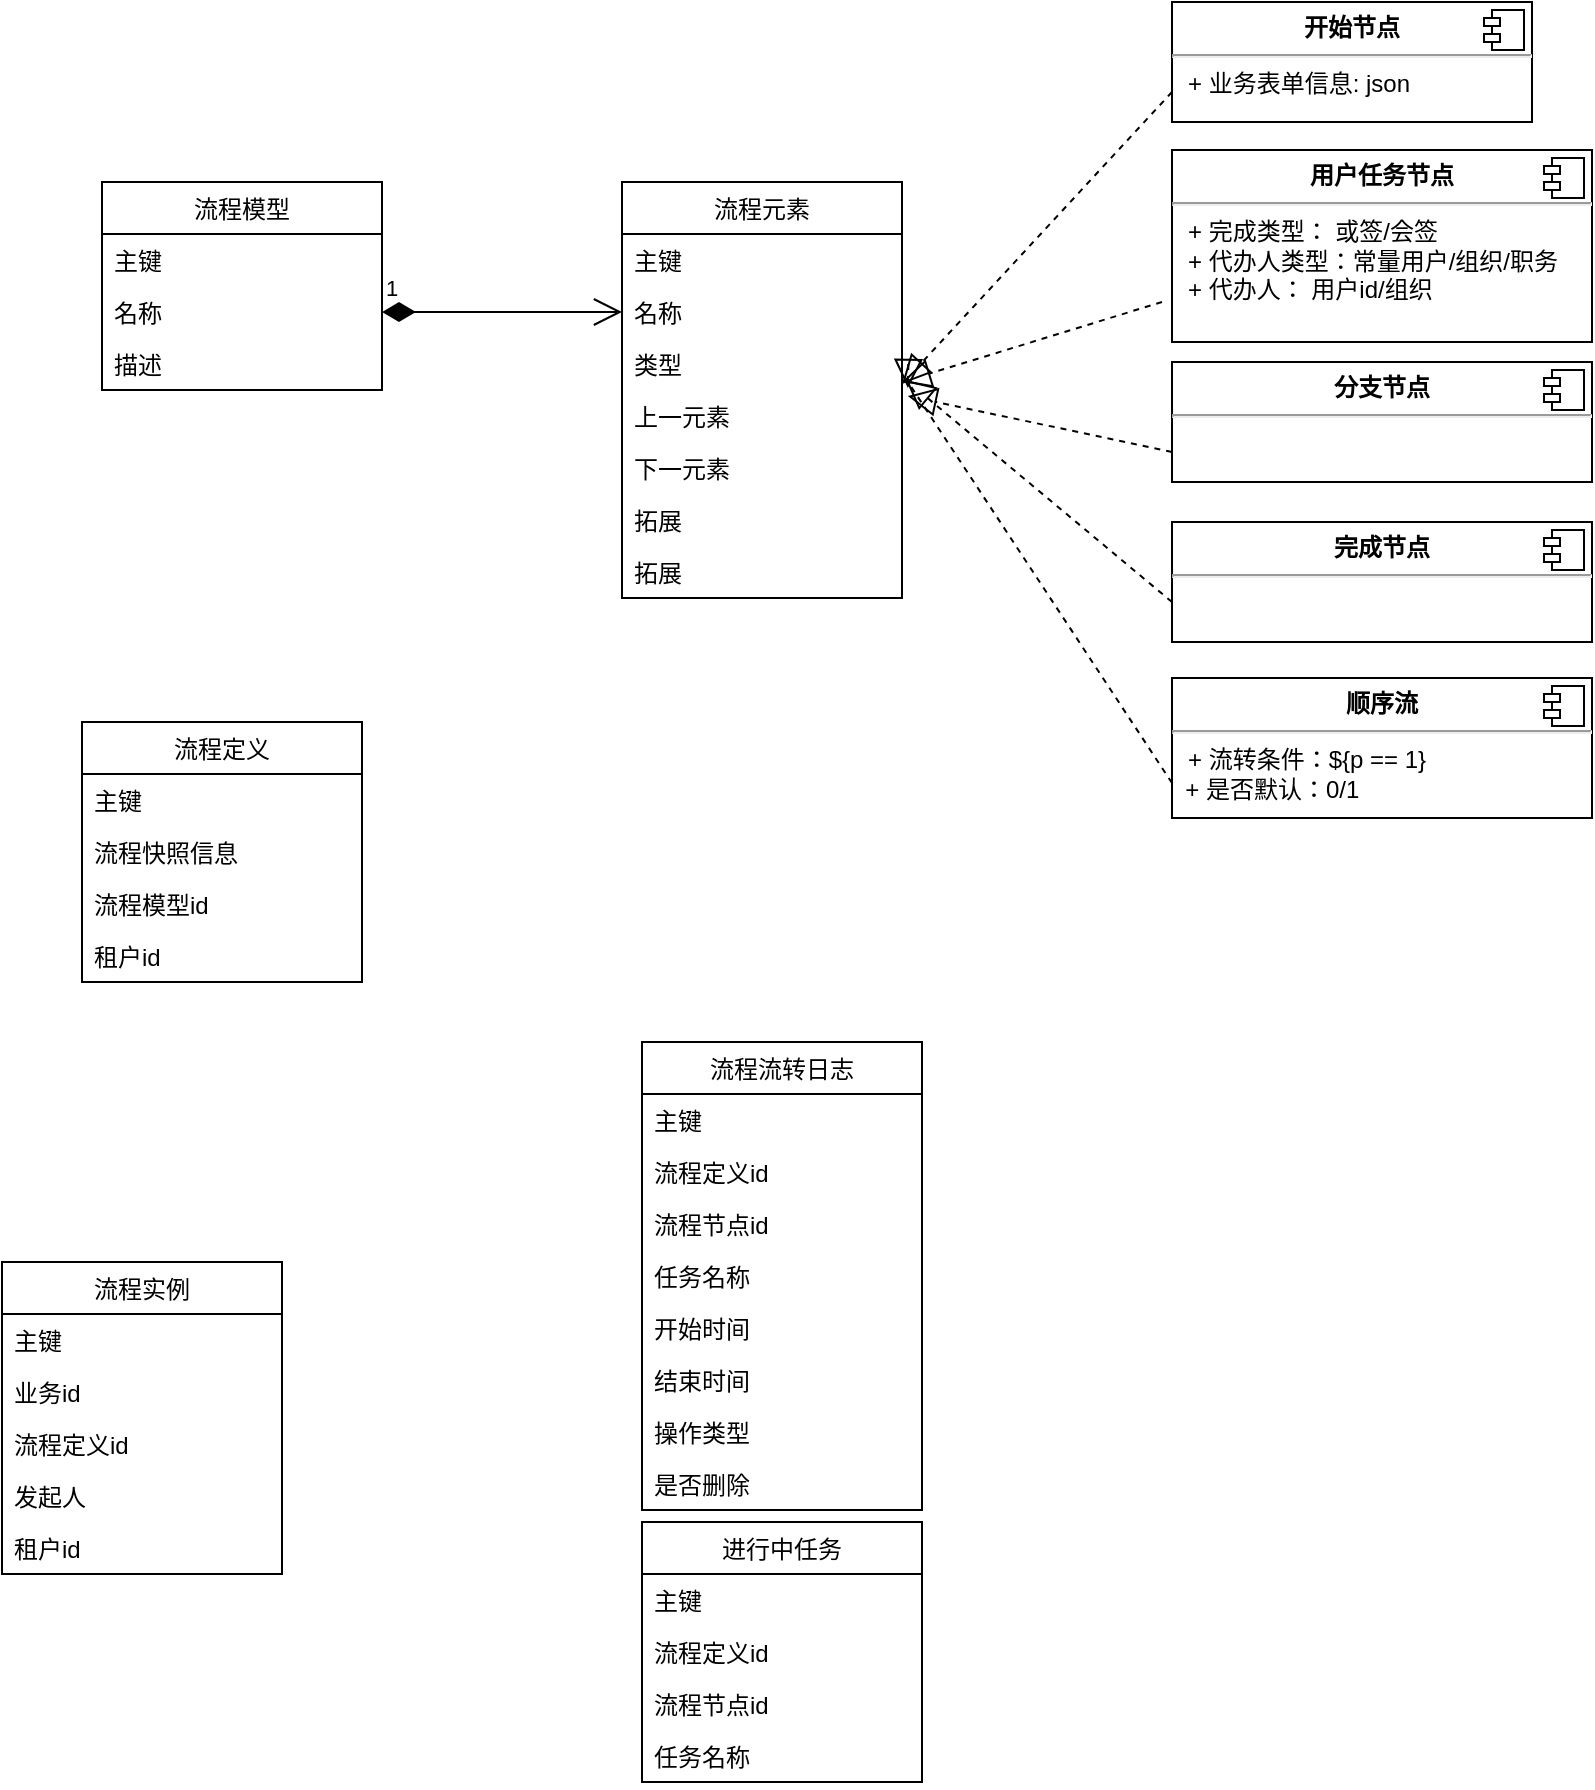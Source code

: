 <mxfile version="20.2.3" type="device"><diagram id="kgpKYQtTHZ0yAKxKKP6v" name="object"><mxGraphModel dx="1422" dy="833" grid="1" gridSize="10" guides="1" tooltips="1" connect="1" arrows="1" fold="1" page="1" pageScale="1" pageWidth="850" pageHeight="1100" math="0" shadow="0"><root><mxCell id="0"/><mxCell id="1" parent="0"/><mxCell id="XxIILgXj8EMPHM-rxq7w-4" value="流程模型" style="swimlane;fontStyle=0;childLayout=stackLayout;horizontal=1;startSize=26;fillColor=none;horizontalStack=0;resizeParent=1;resizeParentMax=0;resizeLast=0;collapsible=1;marginBottom=0;" parent="1" vertex="1"><mxGeometry x="90" y="700" width="140" height="104" as="geometry"><mxRectangle x="80" y="840" width="90" height="30" as="alternateBounds"/></mxGeometry></mxCell><mxCell id="XxIILgXj8EMPHM-rxq7w-5" value="主键" style="text;strokeColor=none;fillColor=none;align=left;verticalAlign=top;spacingLeft=4;spacingRight=4;overflow=hidden;rotatable=0;points=[[0,0.5],[1,0.5]];portConstraint=eastwest;" parent="XxIILgXj8EMPHM-rxq7w-4" vertex="1"><mxGeometry y="26" width="140" height="26" as="geometry"/></mxCell><mxCell id="XxIILgXj8EMPHM-rxq7w-9" value="名称" style="text;strokeColor=none;fillColor=none;align=left;verticalAlign=top;spacingLeft=4;spacingRight=4;overflow=hidden;rotatable=0;points=[[0,0.5],[1,0.5]];portConstraint=eastwest;" parent="XxIILgXj8EMPHM-rxq7w-4" vertex="1"><mxGeometry y="52" width="140" height="26" as="geometry"/></mxCell><mxCell id="XxIILgXj8EMPHM-rxq7w-6" value="描述" style="text;strokeColor=none;fillColor=none;align=left;verticalAlign=top;spacingLeft=4;spacingRight=4;overflow=hidden;rotatable=0;points=[[0,0.5],[1,0.5]];portConstraint=eastwest;" parent="XxIILgXj8EMPHM-rxq7w-4" vertex="1"><mxGeometry y="78" width="140" height="26" as="geometry"/></mxCell><mxCell id="XxIILgXj8EMPHM-rxq7w-10" value="流程元素" style="swimlane;fontStyle=0;childLayout=stackLayout;horizontal=1;startSize=26;fillColor=none;horizontalStack=0;resizeParent=1;resizeParentMax=0;resizeLast=0;collapsible=1;marginBottom=0;" parent="1" vertex="1"><mxGeometry x="350" y="700" width="140" height="208" as="geometry"><mxRectangle x="380" y="710" width="90" height="30" as="alternateBounds"/></mxGeometry></mxCell><mxCell id="XxIILgXj8EMPHM-rxq7w-11" value="主键" style="text;strokeColor=none;fillColor=none;align=left;verticalAlign=top;spacingLeft=4;spacingRight=4;overflow=hidden;rotatable=0;points=[[0,0.5],[1,0.5]];portConstraint=eastwest;" parent="XxIILgXj8EMPHM-rxq7w-10" vertex="1"><mxGeometry y="26" width="140" height="26" as="geometry"/></mxCell><mxCell id="XxIILgXj8EMPHM-rxq7w-12" value="名称" style="text;strokeColor=none;fillColor=none;align=left;verticalAlign=top;spacingLeft=4;spacingRight=4;overflow=hidden;rotatable=0;points=[[0,0.5],[1,0.5]];portConstraint=eastwest;" parent="XxIILgXj8EMPHM-rxq7w-10" vertex="1"><mxGeometry y="52" width="140" height="26" as="geometry"/></mxCell><mxCell id="XxIILgXj8EMPHM-rxq7w-13" value="类型" style="text;strokeColor=none;fillColor=none;align=left;verticalAlign=top;spacingLeft=4;spacingRight=4;overflow=hidden;rotatable=0;points=[[0,0.5],[1,0.5]];portConstraint=eastwest;" parent="XxIILgXj8EMPHM-rxq7w-10" vertex="1"><mxGeometry y="78" width="140" height="26" as="geometry"/></mxCell><mxCell id="XxIILgXj8EMPHM-rxq7w-14" value="上一元素" style="text;strokeColor=none;fillColor=none;align=left;verticalAlign=top;spacingLeft=4;spacingRight=4;overflow=hidden;rotatable=0;points=[[0,0.5],[1,0.5]];portConstraint=eastwest;" parent="XxIILgXj8EMPHM-rxq7w-10" vertex="1"><mxGeometry y="104" width="140" height="26" as="geometry"/></mxCell><mxCell id="XxIILgXj8EMPHM-rxq7w-15" value="下一元素" style="text;strokeColor=none;fillColor=none;align=left;verticalAlign=top;spacingLeft=4;spacingRight=4;overflow=hidden;rotatable=0;points=[[0,0.5],[1,0.5]];portConstraint=eastwest;" parent="XxIILgXj8EMPHM-rxq7w-10" vertex="1"><mxGeometry y="130" width="140" height="26" as="geometry"/></mxCell><mxCell id="XxIILgXj8EMPHM-rxq7w-46" value="拓展" style="text;strokeColor=none;fillColor=none;align=left;verticalAlign=top;spacingLeft=4;spacingRight=4;overflow=hidden;rotatable=0;points=[[0,0.5],[1,0.5]];portConstraint=eastwest;" parent="XxIILgXj8EMPHM-rxq7w-10" vertex="1"><mxGeometry y="156" width="140" height="26" as="geometry"/></mxCell><mxCell id="fy7V6ChLFmUP1qLrdSg3-79" value="拓展" style="text;strokeColor=none;fillColor=none;align=left;verticalAlign=top;spacingLeft=4;spacingRight=4;overflow=hidden;rotatable=0;points=[[0,0.5],[1,0.5]];portConstraint=eastwest;" vertex="1" parent="XxIILgXj8EMPHM-rxq7w-10"><mxGeometry y="182" width="140" height="26" as="geometry"/></mxCell><mxCell id="XxIILgXj8EMPHM-rxq7w-47" value="流程实例" style="swimlane;fontStyle=0;childLayout=stackLayout;horizontal=1;startSize=26;fillColor=none;horizontalStack=0;resizeParent=1;resizeParentMax=0;resizeLast=0;collapsible=1;marginBottom=0;" parent="1" vertex="1"><mxGeometry x="40" y="1240" width="140" height="156" as="geometry"/></mxCell><mxCell id="XxIILgXj8EMPHM-rxq7w-48" value="主键" style="text;strokeColor=none;fillColor=none;align=left;verticalAlign=top;spacingLeft=4;spacingRight=4;overflow=hidden;rotatable=0;points=[[0,0.5],[1,0.5]];portConstraint=eastwest;" parent="XxIILgXj8EMPHM-rxq7w-47" vertex="1"><mxGeometry y="26" width="140" height="26" as="geometry"/></mxCell><mxCell id="fy7V6ChLFmUP1qLrdSg3-31" value="业务id" style="text;strokeColor=none;fillColor=none;align=left;verticalAlign=top;spacingLeft=4;spacingRight=4;overflow=hidden;rotatable=0;points=[[0,0.5],[1,0.5]];portConstraint=eastwest;" vertex="1" parent="XxIILgXj8EMPHM-rxq7w-47"><mxGeometry y="52" width="140" height="26" as="geometry"/></mxCell><mxCell id="XxIILgXj8EMPHM-rxq7w-49" value="流程定义id" style="text;strokeColor=none;fillColor=none;align=left;verticalAlign=top;spacingLeft=4;spacingRight=4;overflow=hidden;rotatable=0;points=[[0,0.5],[1,0.5]];portConstraint=eastwest;" parent="XxIILgXj8EMPHM-rxq7w-47" vertex="1"><mxGeometry y="78" width="140" height="26" as="geometry"/></mxCell><mxCell id="fy7V6ChLFmUP1qLrdSg3-66" value="发起人" style="text;strokeColor=none;fillColor=none;align=left;verticalAlign=top;spacingLeft=4;spacingRight=4;overflow=hidden;rotatable=0;points=[[0,0.5],[1,0.5]];portConstraint=eastwest;" vertex="1" parent="XxIILgXj8EMPHM-rxq7w-47"><mxGeometry y="104" width="140" height="26" as="geometry"/></mxCell><mxCell id="fy7V6ChLFmUP1qLrdSg3-67" value="租户id" style="text;strokeColor=none;fillColor=none;align=left;verticalAlign=top;spacingLeft=4;spacingRight=4;overflow=hidden;rotatable=0;points=[[0,0.5],[1,0.5]];portConstraint=eastwest;" vertex="1" parent="XxIILgXj8EMPHM-rxq7w-47"><mxGeometry y="130" width="140" height="26" as="geometry"/></mxCell><mxCell id="XxIILgXj8EMPHM-rxq7w-51" value="流程流转日志" style="swimlane;fontStyle=0;childLayout=stackLayout;horizontal=1;startSize=26;fillColor=none;horizontalStack=0;resizeParent=1;resizeParentMax=0;resizeLast=0;collapsible=1;marginBottom=0;" parent="1" vertex="1"><mxGeometry x="360" y="1130" width="140" height="234" as="geometry"/></mxCell><mxCell id="XxIILgXj8EMPHM-rxq7w-52" value="主键" style="text;strokeColor=none;fillColor=none;align=left;verticalAlign=top;spacingLeft=4;spacingRight=4;overflow=hidden;rotatable=0;points=[[0,0.5],[1,0.5]];portConstraint=eastwest;" parent="XxIILgXj8EMPHM-rxq7w-51" vertex="1"><mxGeometry y="26" width="140" height="26" as="geometry"/></mxCell><mxCell id="XxIILgXj8EMPHM-rxq7w-53" value="流程定义id" style="text;strokeColor=none;fillColor=none;align=left;verticalAlign=top;spacingLeft=4;spacingRight=4;overflow=hidden;rotatable=0;points=[[0,0.5],[1,0.5]];portConstraint=eastwest;" parent="XxIILgXj8EMPHM-rxq7w-51" vertex="1"><mxGeometry y="52" width="140" height="26" as="geometry"/></mxCell><mxCell id="XxIILgXj8EMPHM-rxq7w-54" value="流程节点id" style="text;strokeColor=none;fillColor=none;align=left;verticalAlign=top;spacingLeft=4;spacingRight=4;overflow=hidden;rotatable=0;points=[[0,0.5],[1,0.5]];portConstraint=eastwest;" parent="XxIILgXj8EMPHM-rxq7w-51" vertex="1"><mxGeometry y="78" width="140" height="26" as="geometry"/></mxCell><mxCell id="KGxz43vTiqxbsNh0vq-f-1" value="任务名称" style="text;strokeColor=none;fillColor=none;align=left;verticalAlign=top;spacingLeft=4;spacingRight=4;overflow=hidden;rotatable=0;points=[[0,0.5],[1,0.5]];portConstraint=eastwest;" parent="XxIILgXj8EMPHM-rxq7w-51" vertex="1"><mxGeometry y="104" width="140" height="26" as="geometry"/></mxCell><mxCell id="fy7V6ChLFmUP1qLrdSg3-68" value="开始时间" style="text;strokeColor=none;fillColor=none;align=left;verticalAlign=top;spacingLeft=4;spacingRight=4;overflow=hidden;rotatable=0;points=[[0,0.5],[1,0.5]];portConstraint=eastwest;" vertex="1" parent="XxIILgXj8EMPHM-rxq7w-51"><mxGeometry y="130" width="140" height="26" as="geometry"/></mxCell><mxCell id="fy7V6ChLFmUP1qLrdSg3-75" value="结束时间" style="text;strokeColor=none;fillColor=none;align=left;verticalAlign=top;spacingLeft=4;spacingRight=4;overflow=hidden;rotatable=0;points=[[0,0.5],[1,0.5]];portConstraint=eastwest;" vertex="1" parent="XxIILgXj8EMPHM-rxq7w-51"><mxGeometry y="156" width="140" height="26" as="geometry"/></mxCell><mxCell id="fy7V6ChLFmUP1qLrdSg3-80" value="操作类型" style="text;strokeColor=none;fillColor=none;align=left;verticalAlign=top;spacingLeft=4;spacingRight=4;overflow=hidden;rotatable=0;points=[[0,0.5],[1,0.5]];portConstraint=eastwest;" vertex="1" parent="XxIILgXj8EMPHM-rxq7w-51"><mxGeometry y="182" width="140" height="26" as="geometry"/></mxCell><mxCell id="fy7V6ChLFmUP1qLrdSg3-81" value="是否删除" style="text;strokeColor=none;fillColor=none;align=left;verticalAlign=top;spacingLeft=4;spacingRight=4;overflow=hidden;rotatable=0;points=[[0,0.5],[1,0.5]];portConstraint=eastwest;" vertex="1" parent="XxIILgXj8EMPHM-rxq7w-51"><mxGeometry y="208" width="140" height="26" as="geometry"/></mxCell><mxCell id="fy7V6ChLFmUP1qLrdSg3-19" value="&lt;p style=&quot;margin:0px;margin-top:6px;text-align:center;&quot;&gt;&lt;b&gt;开始节点&lt;/b&gt;&lt;/p&gt;&lt;hr&gt;&lt;p style=&quot;margin:0px;margin-left:8px;&quot;&gt;+ 业务表单信息: json&lt;br&gt;&lt;/p&gt;" style="align=left;overflow=fill;html=1;dropTarget=0;" vertex="1" parent="1"><mxGeometry x="625" y="610" width="180" height="60" as="geometry"/></mxCell><mxCell id="fy7V6ChLFmUP1qLrdSg3-20" value="" style="shape=component;jettyWidth=8;jettyHeight=4;" vertex="1" parent="fy7V6ChLFmUP1qLrdSg3-19"><mxGeometry x="1" width="20" height="20" relative="1" as="geometry"><mxPoint x="-24" y="4" as="offset"/></mxGeometry></mxCell><mxCell id="fy7V6ChLFmUP1qLrdSg3-21" value="&lt;p style=&quot;margin:0px;margin-top:6px;text-align:center;&quot;&gt;&lt;b&gt;用户任务节点&lt;/b&gt;&lt;/p&gt;&lt;hr&gt;&lt;p style=&quot;margin:0px;margin-left:8px;&quot;&gt;+ 完成类型： 或签/会签&lt;br&gt;&lt;/p&gt;&lt;p style=&quot;margin:0px;margin-left:8px;&quot;&gt;+ 代办人类型：常量用户/组织/职务&lt;/p&gt;&lt;p style=&quot;margin:0px;margin-left:8px;&quot;&gt;+ 代办人： 用户id/组织&lt;br&gt;&lt;br&gt;&lt;br&gt;&lt;/p&gt;&lt;p style=&quot;margin:0px;margin-left:8px;&quot;&gt;&lt;br&gt;&lt;/p&gt;" style="align=left;overflow=fill;html=1;dropTarget=0;" vertex="1" parent="1"><mxGeometry x="625" y="684" width="210" height="96" as="geometry"/></mxCell><mxCell id="fy7V6ChLFmUP1qLrdSg3-22" value="" style="shape=component;jettyWidth=8;jettyHeight=4;" vertex="1" parent="fy7V6ChLFmUP1qLrdSg3-21"><mxGeometry x="1" width="20" height="20" relative="1" as="geometry"><mxPoint x="-24" y="4" as="offset"/></mxGeometry></mxCell><mxCell id="fy7V6ChLFmUP1qLrdSg3-23" value="&lt;p style=&quot;margin:0px;margin-top:6px;text-align:center;&quot;&gt;&lt;b&gt;分支节点&lt;/b&gt;&lt;/p&gt;&lt;hr&gt;&lt;p style=&quot;margin:0px;margin-left:8px;&quot;&gt;&lt;br&gt;&lt;/p&gt;&lt;p style=&quot;margin:0px;margin-left:8px;&quot;&gt;&lt;br&gt;&lt;br&gt;&lt;/p&gt;&lt;p style=&quot;margin:0px;margin-left:8px;&quot;&gt;&lt;br&gt;&lt;/p&gt;" style="align=left;overflow=fill;html=1;dropTarget=0;" vertex="1" parent="1"><mxGeometry x="625" y="790" width="210" height="60" as="geometry"/></mxCell><mxCell id="fy7V6ChLFmUP1qLrdSg3-24" value="" style="shape=component;jettyWidth=8;jettyHeight=4;" vertex="1" parent="fy7V6ChLFmUP1qLrdSg3-23"><mxGeometry x="1" width="20" height="20" relative="1" as="geometry"><mxPoint x="-24" y="4" as="offset"/></mxGeometry></mxCell><mxCell id="fy7V6ChLFmUP1qLrdSg3-25" value="&lt;p style=&quot;margin:0px;margin-top:6px;text-align:center;&quot;&gt;&lt;b&gt;完成节点&lt;/b&gt;&lt;/p&gt;&lt;hr&gt;&lt;p style=&quot;margin:0px;margin-left:8px;&quot;&gt;&lt;br&gt;&lt;/p&gt;&lt;p style=&quot;margin:0px;margin-left:8px;&quot;&gt;&lt;br&gt;&lt;br&gt;&lt;/p&gt;&lt;p style=&quot;margin:0px;margin-left:8px;&quot;&gt;&lt;br&gt;&lt;/p&gt;" style="align=left;overflow=fill;html=1;dropTarget=0;" vertex="1" parent="1"><mxGeometry x="625" y="870" width="210" height="60" as="geometry"/></mxCell><mxCell id="fy7V6ChLFmUP1qLrdSg3-26" value="" style="shape=component;jettyWidth=8;jettyHeight=4;" vertex="1" parent="fy7V6ChLFmUP1qLrdSg3-25"><mxGeometry x="1" width="20" height="20" relative="1" as="geometry"><mxPoint x="-24" y="4" as="offset"/></mxGeometry></mxCell><mxCell id="fy7V6ChLFmUP1qLrdSg3-29" value="&lt;p style=&quot;margin:0px;margin-top:6px;text-align:center;&quot;&gt;&lt;b&gt;顺序流&lt;/b&gt;&lt;/p&gt;&lt;hr&gt;&lt;p style=&quot;margin:0px;margin-left:8px;&quot;&gt;+ 流转条件：${p == 1}&lt;/p&gt;&amp;nbsp; + 是否默认：0/1&lt;p style=&quot;margin:0px;margin-left:8px;&quot;&gt;&amp;nbsp;&lt;/p&gt;&lt;p style=&quot;margin:0px;margin-left:8px;&quot;&gt;&lt;br&gt;&lt;br&gt;&lt;/p&gt;&lt;p style=&quot;margin:0px;margin-left:8px;&quot;&gt;&lt;br&gt;&lt;/p&gt;" style="align=left;overflow=fill;html=1;dropTarget=0;" vertex="1" parent="1"><mxGeometry x="625" y="948" width="210" height="70" as="geometry"/></mxCell><mxCell id="fy7V6ChLFmUP1qLrdSg3-30" value="" style="shape=component;jettyWidth=8;jettyHeight=4;" vertex="1" parent="fy7V6ChLFmUP1qLrdSg3-29"><mxGeometry x="1" width="20" height="20" relative="1" as="geometry"><mxPoint x="-24" y="4" as="offset"/></mxGeometry></mxCell><mxCell id="fy7V6ChLFmUP1qLrdSg3-36" value="1" style="endArrow=open;html=1;endSize=12;startArrow=diamondThin;startSize=14;startFill=1;edgeStyle=orthogonalEdgeStyle;align=left;verticalAlign=bottom;rounded=0;exitX=1;exitY=0.5;exitDx=0;exitDy=0;entryX=0;entryY=0.5;entryDx=0;entryDy=0;" edge="1" parent="1" source="XxIILgXj8EMPHM-rxq7w-9" target="XxIILgXj8EMPHM-rxq7w-12"><mxGeometry x="-1" y="3" relative="1" as="geometry"><mxPoint x="90" y="970" as="sourcePoint"/><mxPoint x="210" y="970" as="targetPoint"/></mxGeometry></mxCell><mxCell id="fy7V6ChLFmUP1qLrdSg3-52" value="" style="endArrow=block;dashed=1;endFill=0;endSize=12;html=1;rounded=0;entryX=1;entryY=0.885;entryDx=0;entryDy=0;entryPerimeter=0;exitX=0;exitY=0.75;exitDx=0;exitDy=0;" edge="1" parent="1" source="fy7V6ChLFmUP1qLrdSg3-19" target="XxIILgXj8EMPHM-rxq7w-13"><mxGeometry width="160" relative="1" as="geometry"><mxPoint x="270" y="1000" as="sourcePoint"/><mxPoint x="430" y="1000" as="targetPoint"/></mxGeometry></mxCell><mxCell id="fy7V6ChLFmUP1qLrdSg3-53" value="" style="endArrow=block;dashed=1;endFill=0;endSize=12;html=1;rounded=0;" edge="1" parent="1"><mxGeometry width="160" relative="1" as="geometry"><mxPoint x="620" y="760" as="sourcePoint"/><mxPoint x="490" y="800" as="targetPoint"/></mxGeometry></mxCell><mxCell id="fy7V6ChLFmUP1qLrdSg3-54" value="流程定义" style="swimlane;fontStyle=0;childLayout=stackLayout;horizontal=1;startSize=26;fillColor=none;horizontalStack=0;resizeParent=1;resizeParentMax=0;resizeLast=0;collapsible=1;marginBottom=0;" vertex="1" parent="1"><mxGeometry x="80" y="970" width="140" height="130" as="geometry"/></mxCell><mxCell id="fy7V6ChLFmUP1qLrdSg3-55" value="主键" style="text;strokeColor=none;fillColor=none;align=left;verticalAlign=top;spacingLeft=4;spacingRight=4;overflow=hidden;rotatable=0;points=[[0,0.5],[1,0.5]];portConstraint=eastwest;" vertex="1" parent="fy7V6ChLFmUP1qLrdSg3-54"><mxGeometry y="26" width="140" height="26" as="geometry"/></mxCell><mxCell id="fy7V6ChLFmUP1qLrdSg3-57" value="流程快照信息" style="text;strokeColor=none;fillColor=none;align=left;verticalAlign=top;spacingLeft=4;spacingRight=4;overflow=hidden;rotatable=0;points=[[0,0.5],[1,0.5]];portConstraint=eastwest;" vertex="1" parent="fy7V6ChLFmUP1qLrdSg3-54"><mxGeometry y="52" width="140" height="26" as="geometry"/></mxCell><mxCell id="fy7V6ChLFmUP1qLrdSg3-60" value="流程模型id" style="text;strokeColor=none;fillColor=none;align=left;verticalAlign=top;spacingLeft=4;spacingRight=4;overflow=hidden;rotatable=0;points=[[0,0.5],[1,0.5]];portConstraint=eastwest;" vertex="1" parent="fy7V6ChLFmUP1qLrdSg3-54"><mxGeometry y="78" width="140" height="26" as="geometry"/></mxCell><mxCell id="fy7V6ChLFmUP1qLrdSg3-59" value="租户id" style="text;strokeColor=none;fillColor=none;align=left;verticalAlign=top;spacingLeft=4;spacingRight=4;overflow=hidden;rotatable=0;points=[[0,0.5],[1,0.5]];portConstraint=eastwest;" vertex="1" parent="fy7V6ChLFmUP1qLrdSg3-54"><mxGeometry y="104" width="140" height="26" as="geometry"/></mxCell><mxCell id="fy7V6ChLFmUP1qLrdSg3-61" value="进行中任务" style="swimlane;fontStyle=0;childLayout=stackLayout;horizontal=1;startSize=26;fillColor=none;horizontalStack=0;resizeParent=1;resizeParentMax=0;resizeLast=0;collapsible=1;marginBottom=0;" vertex="1" parent="1"><mxGeometry x="360" y="1370" width="140" height="130" as="geometry"/></mxCell><mxCell id="fy7V6ChLFmUP1qLrdSg3-62" value="主键" style="text;strokeColor=none;fillColor=none;align=left;verticalAlign=top;spacingLeft=4;spacingRight=4;overflow=hidden;rotatable=0;points=[[0,0.5],[1,0.5]];portConstraint=eastwest;" vertex="1" parent="fy7V6ChLFmUP1qLrdSg3-61"><mxGeometry y="26" width="140" height="26" as="geometry"/></mxCell><mxCell id="fy7V6ChLFmUP1qLrdSg3-63" value="流程定义id" style="text;strokeColor=none;fillColor=none;align=left;verticalAlign=top;spacingLeft=4;spacingRight=4;overflow=hidden;rotatable=0;points=[[0,0.5],[1,0.5]];portConstraint=eastwest;" vertex="1" parent="fy7V6ChLFmUP1qLrdSg3-61"><mxGeometry y="52" width="140" height="26" as="geometry"/></mxCell><mxCell id="fy7V6ChLFmUP1qLrdSg3-64" value="流程节点id" style="text;strokeColor=none;fillColor=none;align=left;verticalAlign=top;spacingLeft=4;spacingRight=4;overflow=hidden;rotatable=0;points=[[0,0.5],[1,0.5]];portConstraint=eastwest;" vertex="1" parent="fy7V6ChLFmUP1qLrdSg3-61"><mxGeometry y="78" width="140" height="26" as="geometry"/></mxCell><mxCell id="fy7V6ChLFmUP1qLrdSg3-65" value="任务名称" style="text;strokeColor=none;fillColor=none;align=left;verticalAlign=top;spacingLeft=4;spacingRight=4;overflow=hidden;rotatable=0;points=[[0,0.5],[1,0.5]];portConstraint=eastwest;" vertex="1" parent="fy7V6ChLFmUP1qLrdSg3-61"><mxGeometry y="104" width="140" height="26" as="geometry"/></mxCell><mxCell id="fy7V6ChLFmUP1qLrdSg3-76" value="" style="endArrow=block;dashed=1;endFill=0;endSize=12;html=1;rounded=0;exitX=0;exitY=0.75;exitDx=0;exitDy=0;entryX=1.021;entryY=0.115;entryDx=0;entryDy=0;entryPerimeter=0;" edge="1" parent="1" source="fy7V6ChLFmUP1qLrdSg3-23" target="XxIILgXj8EMPHM-rxq7w-14"><mxGeometry width="160" relative="1" as="geometry"><mxPoint x="630" y="770" as="sourcePoint"/><mxPoint x="500" y="810" as="targetPoint"/></mxGeometry></mxCell><mxCell id="fy7V6ChLFmUP1qLrdSg3-77" value="" style="endArrow=block;dashed=1;endFill=0;endSize=12;html=1;rounded=0;entryX=1.014;entryY=-0.192;entryDx=0;entryDy=0;entryPerimeter=0;" edge="1" parent="1" target="XxIILgXj8EMPHM-rxq7w-14"><mxGeometry width="160" relative="1" as="geometry"><mxPoint x="625" y="910" as="sourcePoint"/><mxPoint x="515" y="820" as="targetPoint"/></mxGeometry></mxCell><mxCell id="fy7V6ChLFmUP1qLrdSg3-78" value="" style="endArrow=block;dashed=1;endFill=0;endSize=12;html=1;rounded=0;entryX=1.021;entryY=-0.038;entryDx=0;entryDy=0;exitX=0;exitY=0.75;exitDx=0;exitDy=0;entryPerimeter=0;" edge="1" parent="1" source="fy7V6ChLFmUP1qLrdSg3-29" target="XxIILgXj8EMPHM-rxq7w-14"><mxGeometry width="160" relative="1" as="geometry"><mxPoint x="635" y="920" as="sourcePoint"/><mxPoint x="500" y="827" as="targetPoint"/><Array as="points"><mxPoint x="493" y="800"/></Array></mxGeometry></mxCell></root></mxGraphModel></diagram></mxfile>